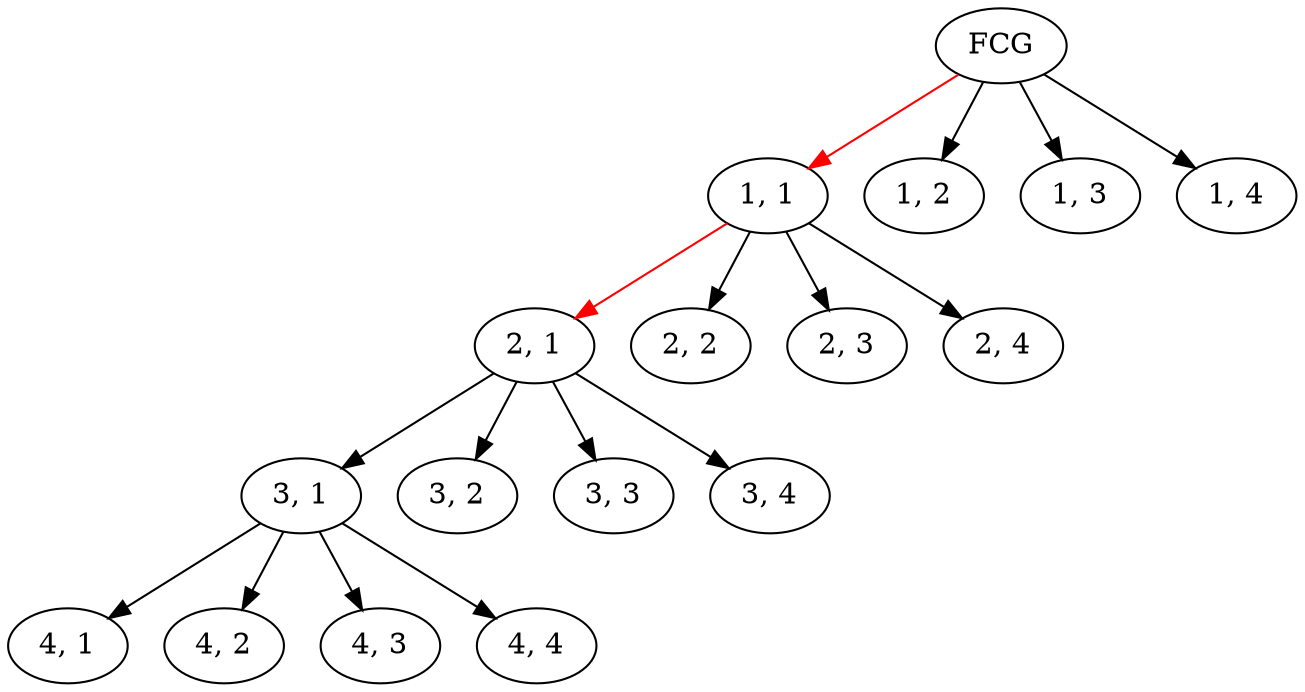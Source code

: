 digraph naive {
	"FCG"
	edge [color=red]
	"FCG" -> "1, 1"
	edge [color=black]
	"FCG" -> "1, 2"
	"FCG" -> "1, 3"
	"FCG" -> "1, 4"

	edge [color=red]
	"1, 1" -> "2, 1"
	edge [color=black]
	"1, 1" -> "2, 2"
	"1, 1" -> "2, 3"
	"1, 1" -> "2, 4"

	"2, 1" -> "3, 1"
	"2, 1" -> "3, 2"
	"2, 1" -> "3, 3"
	"2, 1" -> "3, 4"

	"3, 1" -> "4, 1"
	"3, 1" -> "4, 2"
	"3, 1" -> "4, 3"
	"3, 1" -> "4, 4"

}